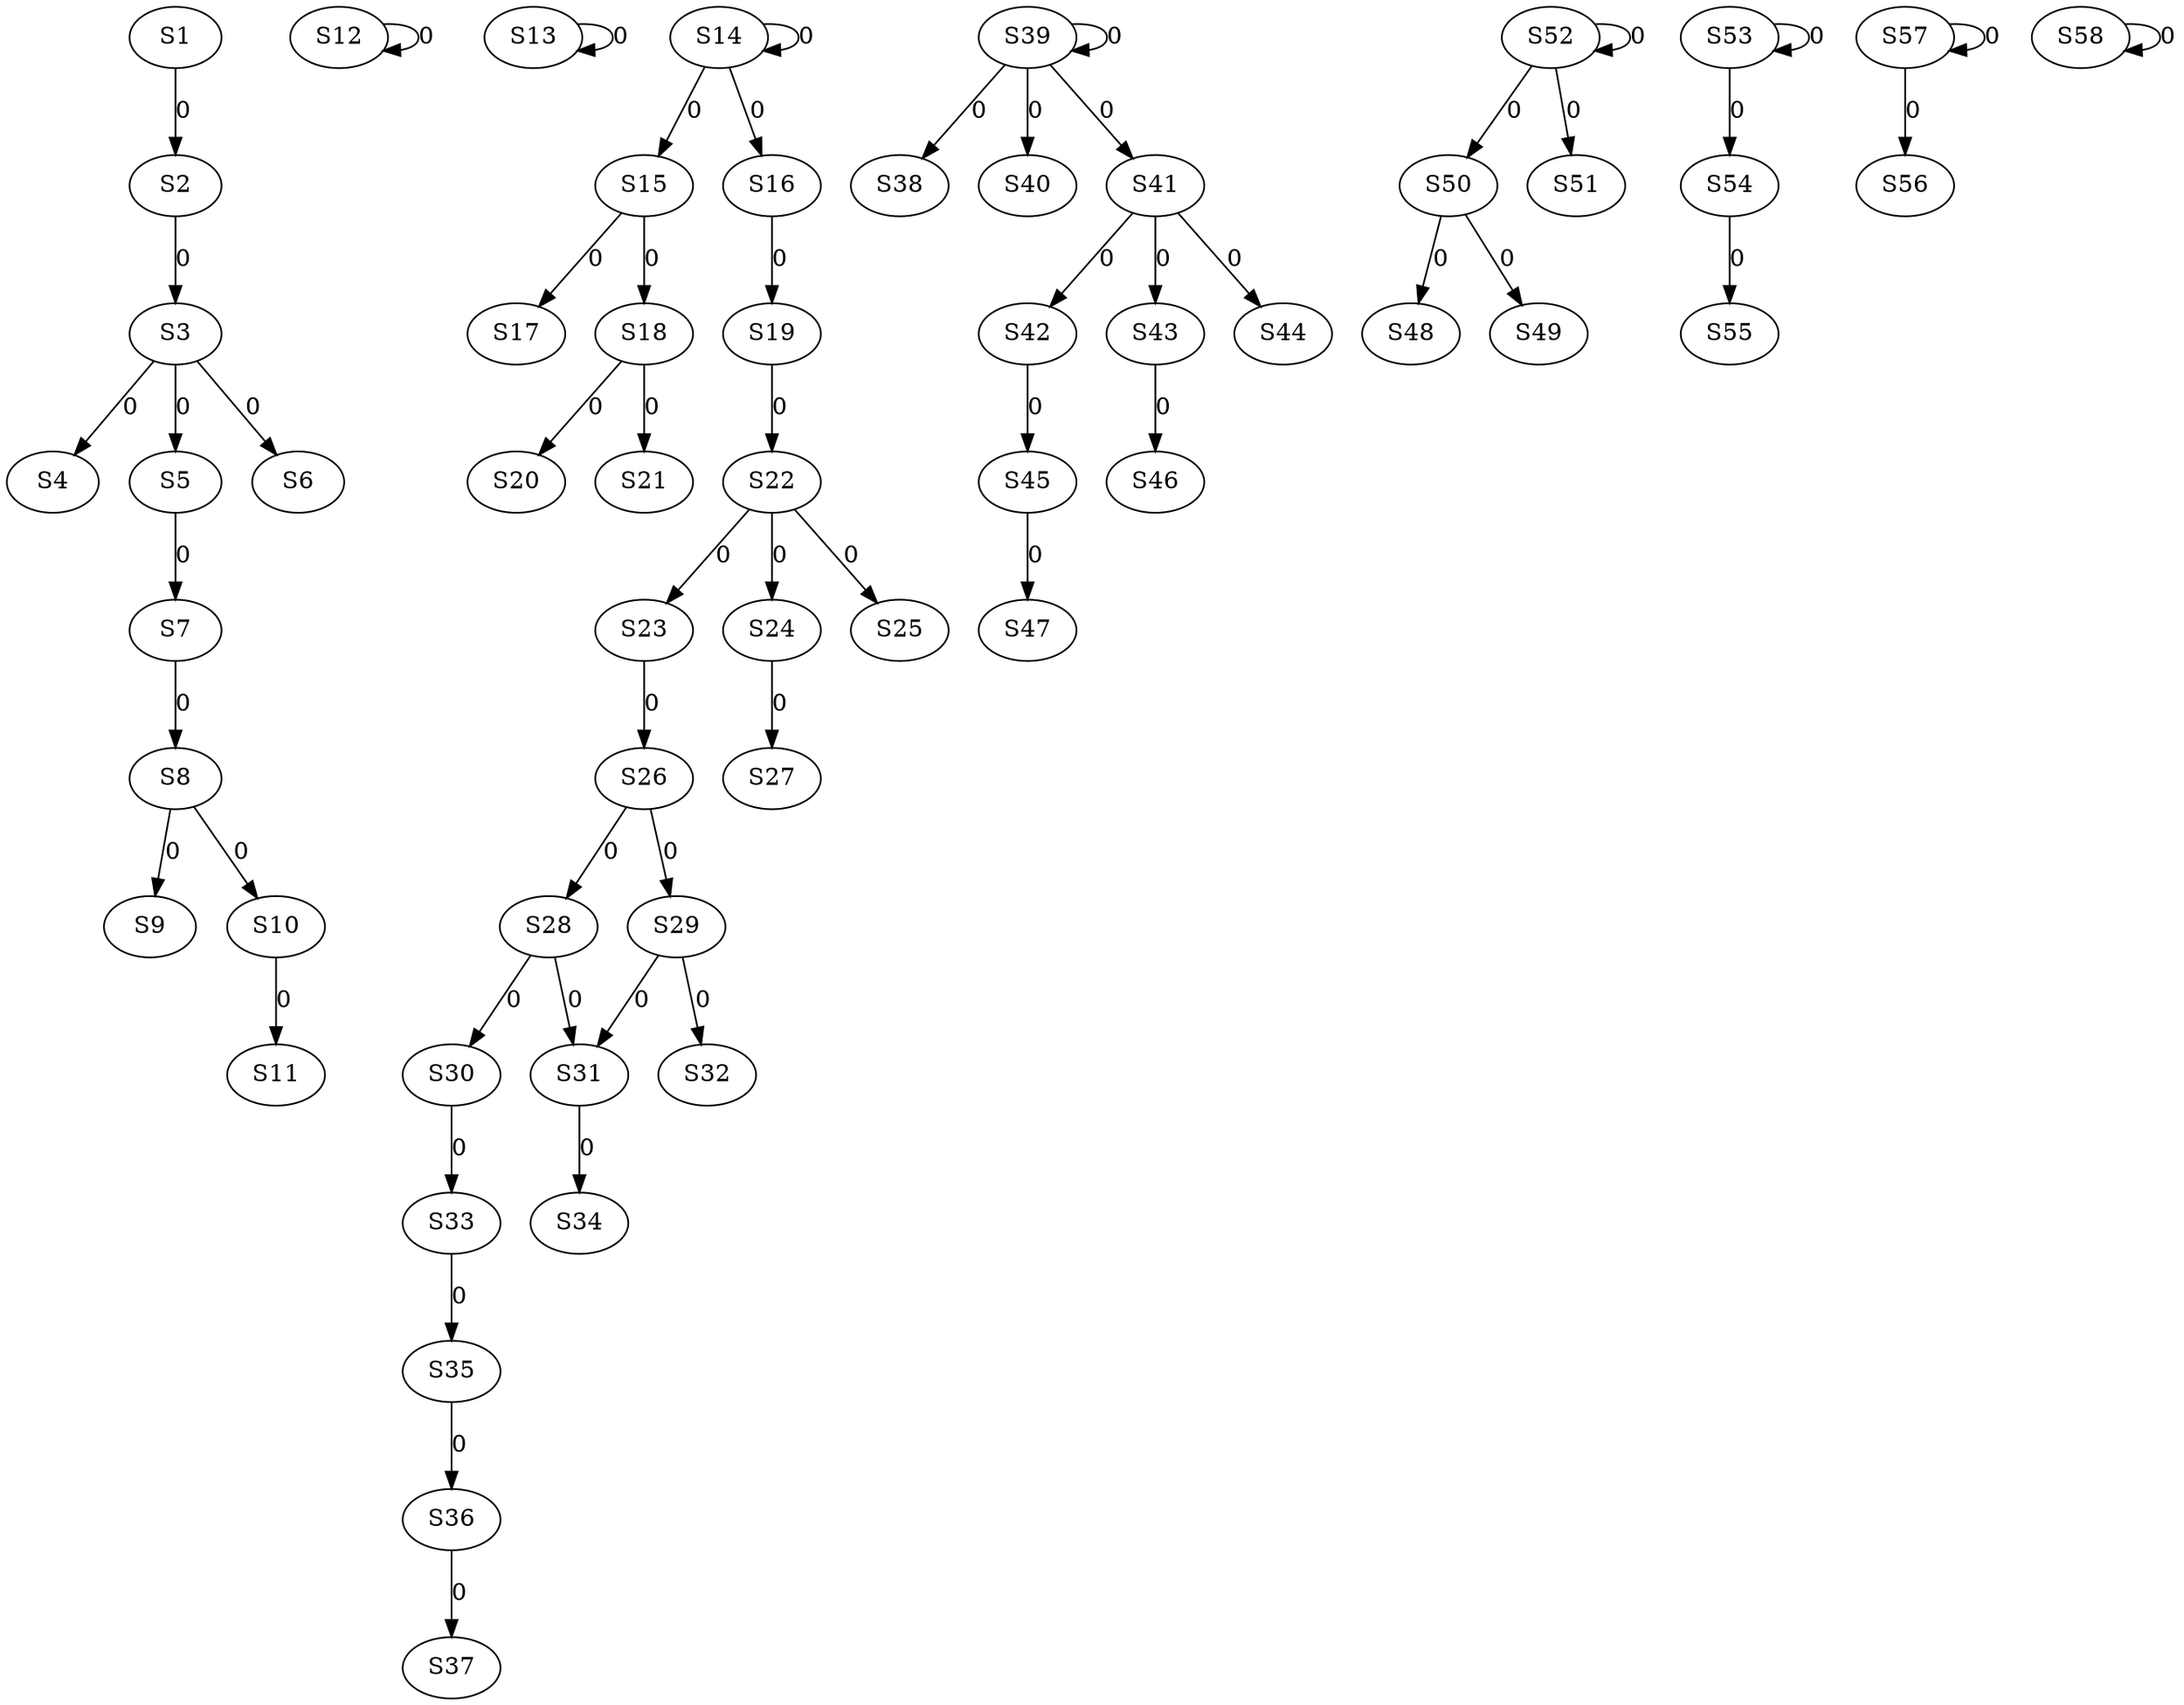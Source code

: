 strict digraph {
	S1 -> S2 [ label = 0 ];
	S2 -> S3 [ label = 0 ];
	S3 -> S4 [ label = 0 ];
	S3 -> S5 [ label = 0 ];
	S3 -> S6 [ label = 0 ];
	S5 -> S7 [ label = 0 ];
	S7 -> S8 [ label = 0 ];
	S8 -> S9 [ label = 0 ];
	S8 -> S10 [ label = 0 ];
	S10 -> S11 [ label = 0 ];
	S12 -> S12 [ label = 0 ];
	S13 -> S13 [ label = 0 ];
	S14 -> S14 [ label = 0 ];
	S14 -> S15 [ label = 0 ];
	S14 -> S16 [ label = 0 ];
	S15 -> S17 [ label = 0 ];
	S15 -> S18 [ label = 0 ];
	S16 -> S19 [ label = 0 ];
	S18 -> S20 [ label = 0 ];
	S18 -> S21 [ label = 0 ];
	S19 -> S22 [ label = 0 ];
	S22 -> S23 [ label = 0 ];
	S22 -> S24 [ label = 0 ];
	S22 -> S25 [ label = 0 ];
	S23 -> S26 [ label = 0 ];
	S24 -> S27 [ label = 0 ];
	S26 -> S28 [ label = 0 ];
	S26 -> S29 [ label = 0 ];
	S28 -> S30 [ label = 0 ];
	S29 -> S31 [ label = 0 ];
	S29 -> S32 [ label = 0 ];
	S30 -> S33 [ label = 0 ];
	S31 -> S34 [ label = 0 ];
	S33 -> S35 [ label = 0 ];
	S35 -> S36 [ label = 0 ];
	S36 -> S37 [ label = 0 ];
	S39 -> S38 [ label = 0 ];
	S39 -> S39 [ label = 0 ];
	S39 -> S40 [ label = 0 ];
	S39 -> S41 [ label = 0 ];
	S41 -> S42 [ label = 0 ];
	S41 -> S43 [ label = 0 ];
	S41 -> S44 [ label = 0 ];
	S42 -> S45 [ label = 0 ];
	S43 -> S46 [ label = 0 ];
	S45 -> S47 [ label = 0 ];
	S50 -> S48 [ label = 0 ];
	S50 -> S49 [ label = 0 ];
	S52 -> S50 [ label = 0 ];
	S52 -> S51 [ label = 0 ];
	S52 -> S52 [ label = 0 ];
	S53 -> S53 [ label = 0 ];
	S53 -> S54 [ label = 0 ];
	S54 -> S55 [ label = 0 ];
	S57 -> S56 [ label = 0 ];
	S57 -> S57 [ label = 0 ];
	S58 -> S58 [ label = 0 ];
	S28 -> S31 [ label = 0 ];
}
